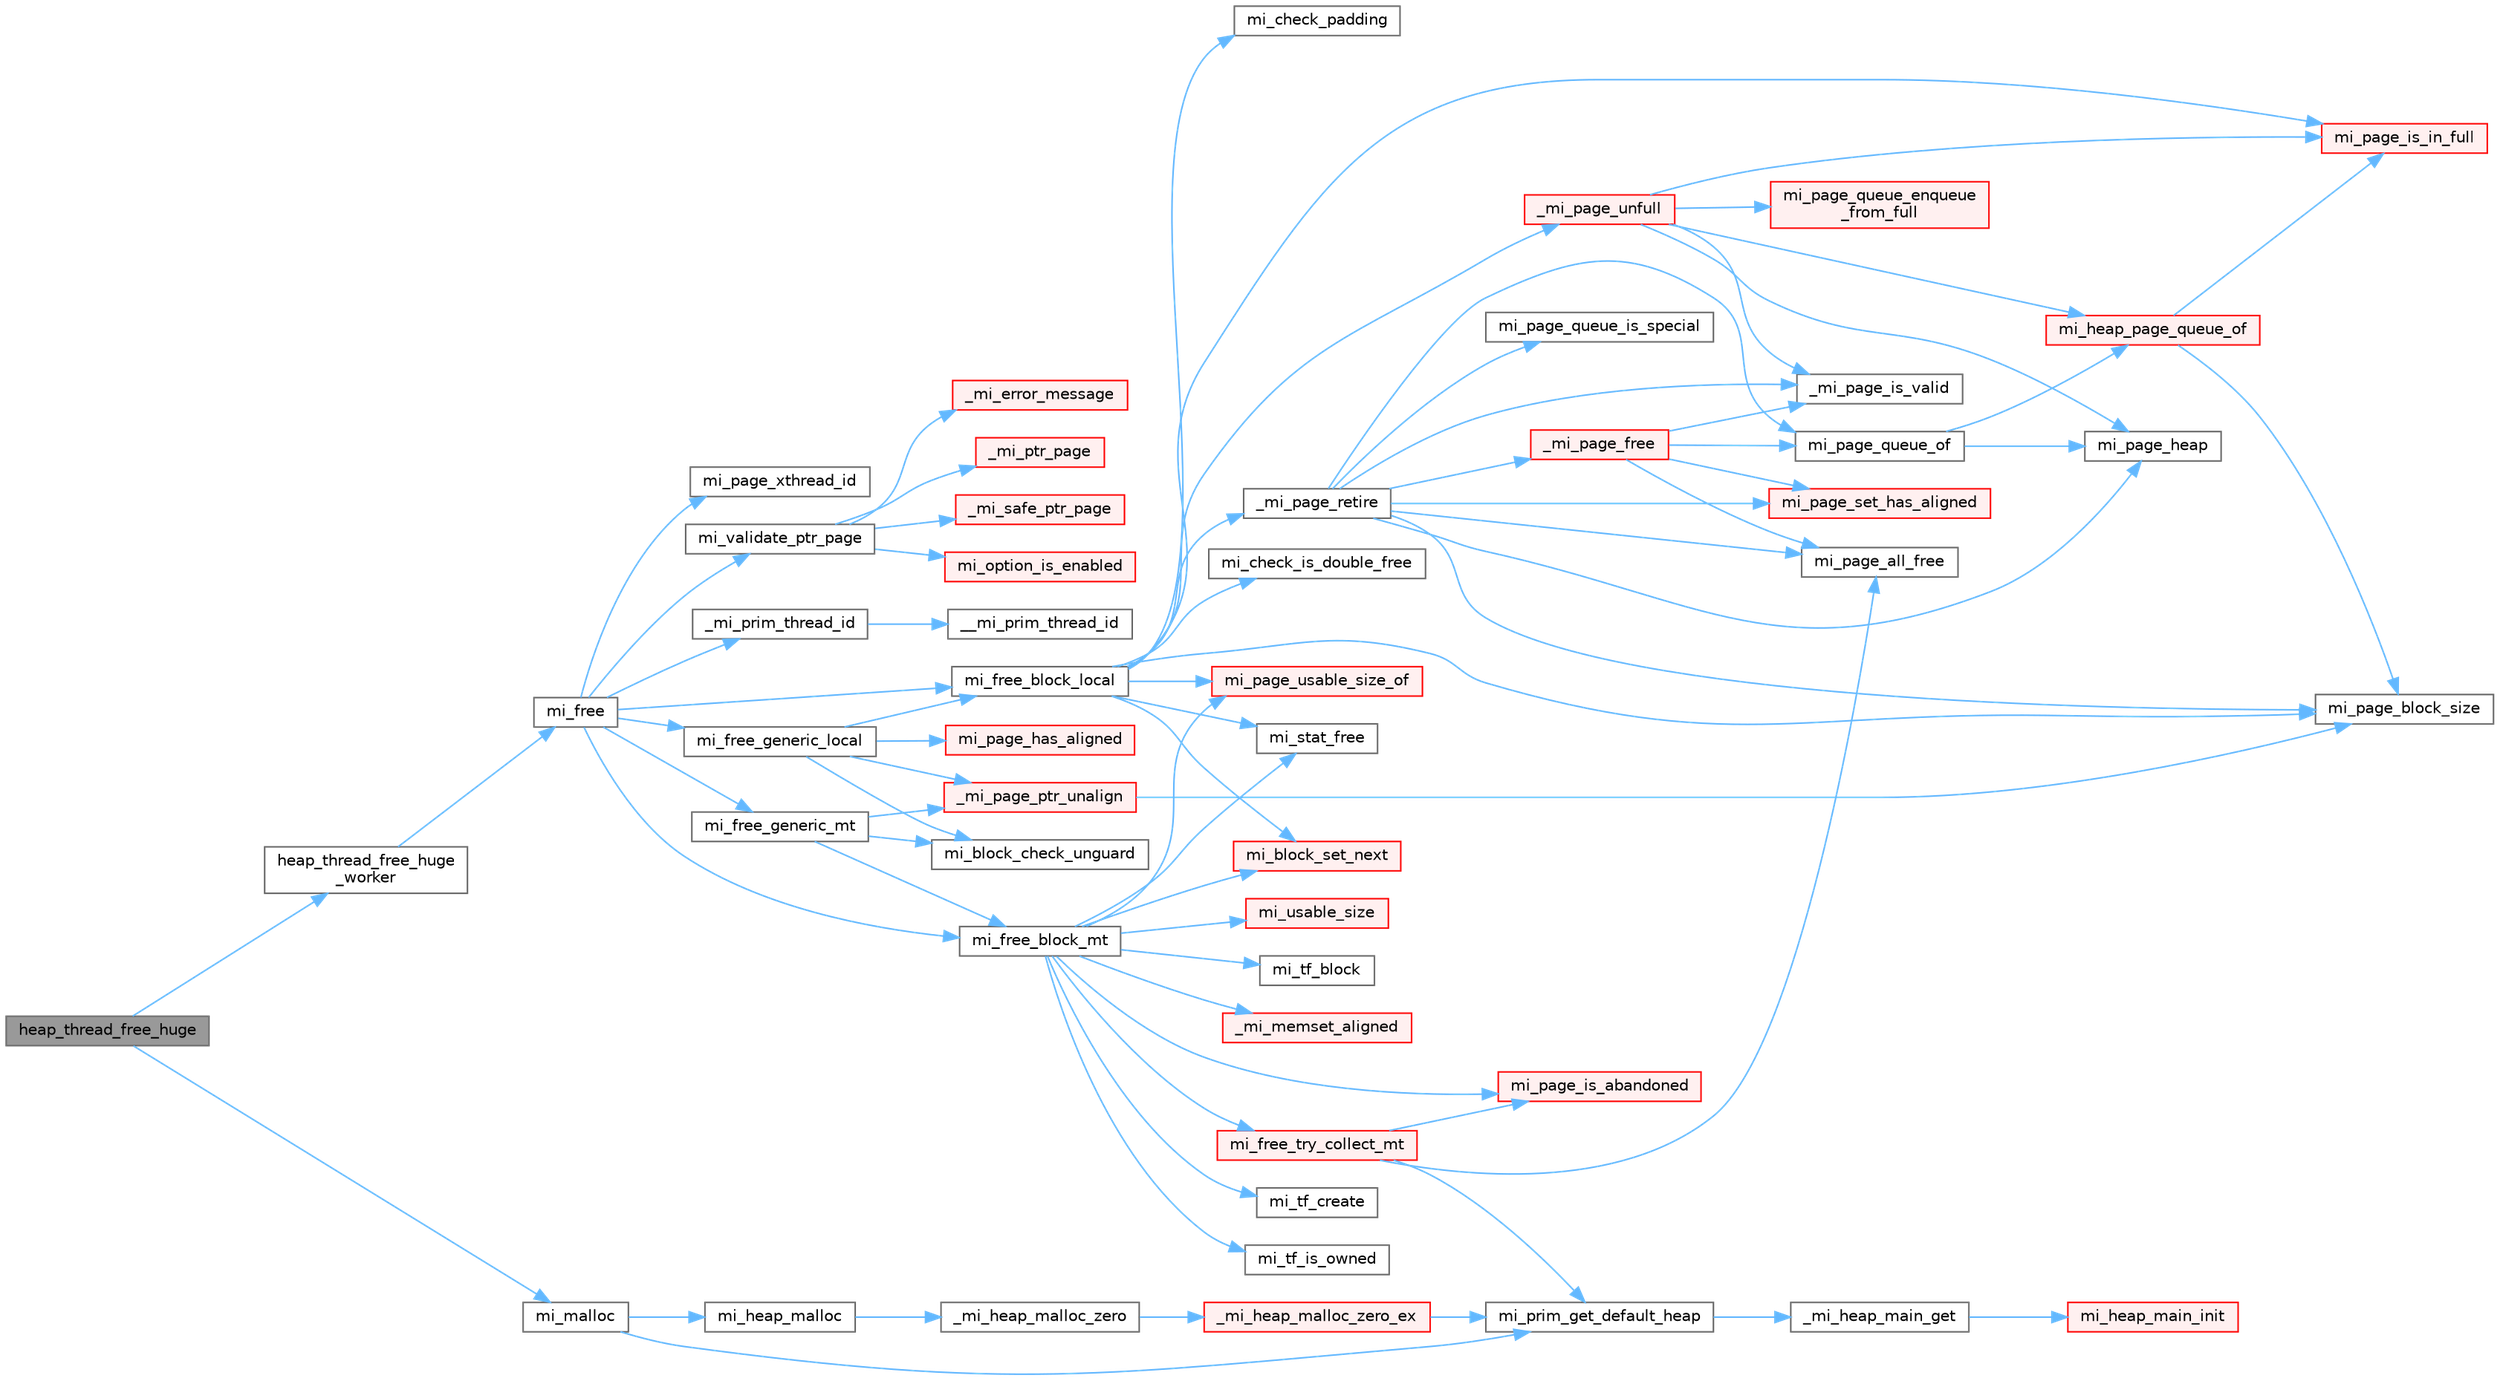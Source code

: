 digraph "heap_thread_free_huge"
{
 // LATEX_PDF_SIZE
  bgcolor="transparent";
  edge [fontname=Helvetica,fontsize=10,labelfontname=Helvetica,labelfontsize=10];
  node [fontname=Helvetica,fontsize=10,shape=box,height=0.2,width=0.4];
  rankdir="LR";
  Node1 [id="Node000001",label="heap_thread_free_huge",height=0.2,width=0.4,color="gray40", fillcolor="grey60", style="filled", fontcolor="black",tooltip=" "];
  Node1 -> Node2 [id="edge1_Node000001_Node000002",color="steelblue1",style="solid",tooltip=" "];
  Node2 [id="Node000002",label="heap_thread_free_huge\l_worker",height=0.2,width=0.4,color="grey40", fillcolor="white", style="filled",URL="$main-override_8cpp.html#a58e30568194ecbbedb0e6a610dc7cde5",tooltip=" "];
  Node2 -> Node3 [id="edge2_Node000002_Node000003",color="steelblue1",style="solid",tooltip=" "];
  Node3 [id="Node000003",label="mi_free",height=0.2,width=0.4,color="grey40", fillcolor="white", style="filled",URL="$group__malloc.html#gaf2c7b89c327d1f60f59e68b9ea644d95",tooltip=" "];
  Node3 -> Node4 [id="edge3_Node000003_Node000004",color="steelblue1",style="solid",tooltip=" "];
  Node4 [id="Node000004",label="_mi_prim_thread_id",height=0.2,width=0.4,color="grey40", fillcolor="white", style="filled",URL="$prim_8h.html#a3875c92cbb791d0a7c69bc1fd2df6804",tooltip=" "];
  Node4 -> Node5 [id="edge4_Node000004_Node000005",color="steelblue1",style="solid",tooltip=" "];
  Node5 [id="Node000005",label="__mi_prim_thread_id",height=0.2,width=0.4,color="grey40", fillcolor="white", style="filled",URL="$prim_8h.html#a42ea20cb0253ec21dff5f6770927df20",tooltip=" "];
  Node3 -> Node6 [id="edge5_Node000003_Node000006",color="steelblue1",style="solid",tooltip=" "];
  Node6 [id="Node000006",label="mi_free_block_local",height=0.2,width=0.4,color="grey40", fillcolor="white", style="filled",URL="$free_8c.html#a4ea336aeb08fb4786186f6087a751d3c",tooltip=" "];
  Node6 -> Node7 [id="edge6_Node000006_Node000007",color="steelblue1",style="solid",tooltip=" "];
  Node7 [id="Node000007",label="_mi_page_retire",height=0.2,width=0.4,color="grey40", fillcolor="white", style="filled",URL="$page_8c.html#a54b1e58a3b88604ea8dc4d9220f4c32c",tooltip=" "];
  Node7 -> Node8 [id="edge7_Node000007_Node000008",color="steelblue1",style="solid",tooltip=" "];
  Node8 [id="Node000008",label="_mi_page_free",height=0.2,width=0.4,color="red", fillcolor="#FFF0F0", style="filled",URL="$page_8c.html#a1c5c78a8becee842d5b9444a2ee67a3b",tooltip=" "];
  Node8 -> Node228 [id="edge8_Node000008_Node000228",color="steelblue1",style="solid",tooltip=" "];
  Node228 [id="Node000228",label="_mi_page_is_valid",height=0.2,width=0.4,color="grey40", fillcolor="white", style="filled",URL="$_e_a_s_t_l_2packages_2mimalloc_2include_2mimalloc_2internal_8h.html#af1d572618734511626662f9f7befb8e9",tooltip=" "];
  Node8 -> Node218 [id="edge9_Node000008_Node000218",color="steelblue1",style="solid",tooltip=" "];
  Node218 [id="Node000218",label="mi_page_all_free",height=0.2,width=0.4,color="grey40", fillcolor="white", style="filled",URL="$_e_a_s_t_l_2packages_2mimalloc_2include_2mimalloc_2internal_8h.html#adfd6d23350810ca36986ffbc5459c93d",tooltip=" "];
  Node8 -> Node234 [id="edge10_Node000008_Node000234",color="steelblue1",style="solid",tooltip=" "];
  Node234 [id="Node000234",label="mi_page_queue_of",height=0.2,width=0.4,color="grey40", fillcolor="white", style="filled",URL="$page-queue_8c.html#a59942bb22e34833289b85a5c70d81f97",tooltip=" "];
  Node234 -> Node235 [id="edge11_Node000234_Node000235",color="steelblue1",style="solid",tooltip=" "];
  Node235 [id="Node000235",label="mi_heap_page_queue_of",height=0.2,width=0.4,color="red", fillcolor="#FFF0F0", style="filled",URL="$page-queue_8c.html#aa50524f852ac833fcf366b583c9ebfaa",tooltip=" "];
  Node235 -> Node178 [id="edge12_Node000235_Node000178",color="steelblue1",style="solid",tooltip=" "];
  Node178 [id="Node000178",label="mi_page_block_size",height=0.2,width=0.4,color="grey40", fillcolor="white", style="filled",URL="$_e_a_s_t_l_2packages_2mimalloc_2include_2mimalloc_2internal_8h.html#a6134893990c1f09da2b40092ceecc780",tooltip=" "];
  Node235 -> Node232 [id="edge13_Node000235_Node000232",color="steelblue1",style="solid",tooltip=" "];
  Node232 [id="Node000232",label="mi_page_is_in_full",height=0.2,width=0.4,color="red", fillcolor="#FFF0F0", style="filled",URL="$_e_a_s_t_l_2packages_2mimalloc_2include_2mimalloc_2internal_8h.html#a250f4d0710309fb1cff782cd06644842",tooltip=" "];
  Node234 -> Node238 [id="edge14_Node000234_Node000238",color="steelblue1",style="solid",tooltip=" "];
  Node238 [id="Node000238",label="mi_page_heap",height=0.2,width=0.4,color="grey40", fillcolor="white", style="filled",URL="$_e_a_s_t_l_2packages_2mimalloc_2include_2mimalloc_2internal_8h.html#a35ba87308ac94f73791017e50d3ab4c7",tooltip=" "];
  Node8 -> Node243 [id="edge15_Node000008_Node000243",color="steelblue1",style="solid",tooltip=" "];
  Node243 [id="Node000243",label="mi_page_set_has_aligned",height=0.2,width=0.4,color="red", fillcolor="#FFF0F0", style="filled",URL="$_e_a_s_t_l_2packages_2mimalloc_2include_2mimalloc_2internal_8h.html#a41000a967469e2e727f5f8670c8d37e1",tooltip=" "];
  Node7 -> Node228 [id="edge16_Node000007_Node000228",color="steelblue1",style="solid",tooltip=" "];
  Node7 -> Node218 [id="edge17_Node000007_Node000218",color="steelblue1",style="solid",tooltip=" "];
  Node7 -> Node178 [id="edge18_Node000007_Node000178",color="steelblue1",style="solid",tooltip=" "];
  Node7 -> Node238 [id="edge19_Node000007_Node000238",color="steelblue1",style="solid",tooltip=" "];
  Node7 -> Node245 [id="edge20_Node000007_Node000245",color="steelblue1",style="solid",tooltip=" "];
  Node245 [id="Node000245",label="mi_page_queue_is_special",height=0.2,width=0.4,color="grey40", fillcolor="white", style="filled",URL="$page-queue_8c.html#aef6c208d531125d2a6d63e94020b8b89",tooltip=" "];
  Node7 -> Node234 [id="edge21_Node000007_Node000234",color="steelblue1",style="solid",tooltip=" "];
  Node7 -> Node243 [id="edge22_Node000007_Node000243",color="steelblue1",style="solid",tooltip=" "];
  Node6 -> Node246 [id="edge23_Node000006_Node000246",color="steelblue1",style="solid",tooltip=" "];
  Node246 [id="Node000246",label="_mi_page_unfull",height=0.2,width=0.4,color="red", fillcolor="#FFF0F0", style="filled",URL="$page_8c.html#a56fb2dd5b89d7848f041fc2f9ad189a0",tooltip=" "];
  Node246 -> Node228 [id="edge24_Node000246_Node000228",color="steelblue1",style="solid",tooltip=" "];
  Node246 -> Node235 [id="edge25_Node000246_Node000235",color="steelblue1",style="solid",tooltip=" "];
  Node246 -> Node238 [id="edge26_Node000246_Node000238",color="steelblue1",style="solid",tooltip=" "];
  Node246 -> Node232 [id="edge27_Node000246_Node000232",color="steelblue1",style="solid",tooltip=" "];
  Node246 -> Node247 [id="edge28_Node000246_Node000247",color="steelblue1",style="solid",tooltip=" "];
  Node247 [id="Node000247",label="mi_page_queue_enqueue\l_from_full",height=0.2,width=0.4,color="red", fillcolor="#FFF0F0", style="filled",URL="$page-queue_8c.html#aa4057c2fc6d8f9e1d6bb30ebbc3123aa",tooltip=" "];
  Node6 -> Node249 [id="edge29_Node000006_Node000249",color="steelblue1",style="solid",tooltip=" "];
  Node249 [id="Node000249",label="mi_block_set_next",height=0.2,width=0.4,color="red", fillcolor="#FFF0F0", style="filled",URL="$_e_a_s_t_l_2packages_2mimalloc_2include_2mimalloc_2internal_8h.html#ac7b440a922454c163ed1139aac9b946d",tooltip=" "];
  Node6 -> Node253 [id="edge30_Node000006_Node000253",color="steelblue1",style="solid",tooltip=" "];
  Node253 [id="Node000253",label="mi_check_is_double_free",height=0.2,width=0.4,color="grey40", fillcolor="white", style="filled",URL="$free_8c.html#ad23f1572e5f6b82c4c59a43fb9f0595d",tooltip=" "];
  Node6 -> Node254 [id="edge31_Node000006_Node000254",color="steelblue1",style="solid",tooltip=" "];
  Node254 [id="Node000254",label="mi_check_padding",height=0.2,width=0.4,color="grey40", fillcolor="white", style="filled",URL="$free_8c.html#a607d73b1962b5676b5fb0a58d0eda6d8",tooltip=" "];
  Node6 -> Node178 [id="edge32_Node000006_Node000178",color="steelblue1",style="solid",tooltip=" "];
  Node6 -> Node232 [id="edge33_Node000006_Node000232",color="steelblue1",style="solid",tooltip=" "];
  Node6 -> Node255 [id="edge34_Node000006_Node000255",color="steelblue1",style="solid",tooltip=" "];
  Node255 [id="Node000255",label="mi_page_usable_size_of",height=0.2,width=0.4,color="red", fillcolor="#FFF0F0", style="filled",URL="$free_8c.html#a26335e66b160c5319806a2e33f7b70e7",tooltip=" "];
  Node6 -> Node257 [id="edge35_Node000006_Node000257",color="steelblue1",style="solid",tooltip=" "];
  Node257 [id="Node000257",label="mi_stat_free",height=0.2,width=0.4,color="grey40", fillcolor="white", style="filled",URL="$free_8c.html#a559045bfe8e993e8ee3e7aef40cf1e35",tooltip=" "];
  Node3 -> Node258 [id="edge36_Node000003_Node000258",color="steelblue1",style="solid",tooltip=" "];
  Node258 [id="Node000258",label="mi_free_block_mt",height=0.2,width=0.4,color="grey40", fillcolor="white", style="filled",URL="$free_8c.html#af5ffcf95b8bfc34e499ae3b203e72475",tooltip=" "];
  Node258 -> Node141 [id="edge37_Node000258_Node000141",color="steelblue1",style="solid",tooltip=" "];
  Node141 [id="Node000141",label="_mi_memset_aligned",height=0.2,width=0.4,color="red", fillcolor="#FFF0F0", style="filled",URL="$_e_a_s_t_l_2packages_2mimalloc_2include_2mimalloc_2internal_8h.html#a770dbf90c89e7e7761f2f99c0fc28115",tooltip=" "];
  Node258 -> Node249 [id="edge38_Node000258_Node000249",color="steelblue1",style="solid",tooltip=" "];
  Node258 -> Node259 [id="edge39_Node000258_Node000259",color="steelblue1",style="solid",tooltip=" "];
  Node259 [id="Node000259",label="mi_free_try_collect_mt",height=0.2,width=0.4,color="red", fillcolor="#FFF0F0", style="filled",URL="$free_8c.html#a95d8dc8cc63abfde145fac55e9353d24",tooltip=" "];
  Node259 -> Node218 [id="edge40_Node000259_Node000218",color="steelblue1",style="solid",tooltip=" "];
  Node259 -> Node222 [id="edge41_Node000259_Node000222",color="steelblue1",style="solid",tooltip=" "];
  Node222 [id="Node000222",label="mi_page_is_abandoned",height=0.2,width=0.4,color="red", fillcolor="#FFF0F0", style="filled",URL="$_e_a_s_t_l_2packages_2mimalloc_2include_2mimalloc_2internal_8h.html#aa75f964d916bd58a37861b88491c51fb",tooltip=" "];
  Node259 -> Node268 [id="edge42_Node000259_Node000268",color="steelblue1",style="solid",tooltip=" "];
  Node268 [id="Node000268",label="mi_prim_get_default_heap",height=0.2,width=0.4,color="grey40", fillcolor="white", style="filled",URL="$prim_8h.html#a986e62564728229db3ccecbd6e97fd98",tooltip=" "];
  Node268 -> Node269 [id="edge43_Node000268_Node000269",color="steelblue1",style="solid",tooltip=" "];
  Node269 [id="Node000269",label="_mi_heap_main_get",height=0.2,width=0.4,color="grey40", fillcolor="white", style="filled",URL="$_e_a_s_t_l_2packages_2mimalloc_2src_2init_8c.html#a1feeb4148fb048caf23361152895a55c",tooltip=" "];
  Node269 -> Node270 [id="edge44_Node000269_Node000270",color="steelblue1",style="solid",tooltip=" "];
  Node270 [id="Node000270",label="mi_heap_main_init",height=0.2,width=0.4,color="red", fillcolor="#FFF0F0", style="filled",URL="$_e_a_s_t_l_2packages_2mimalloc_2src_2init_8c.html#a5d8b12ae7942ecf3eb4e8ffd313a263a",tooltip=" "];
  Node258 -> Node222 [id="edge45_Node000258_Node000222",color="steelblue1",style="solid",tooltip=" "];
  Node258 -> Node255 [id="edge46_Node000258_Node000255",color="steelblue1",style="solid",tooltip=" "];
  Node258 -> Node257 [id="edge47_Node000258_Node000257",color="steelblue1",style="solid",tooltip=" "];
  Node258 -> Node308 [id="edge48_Node000258_Node000308",color="steelblue1",style="solid",tooltip=" "];
  Node308 [id="Node000308",label="mi_tf_block",height=0.2,width=0.4,color="grey40", fillcolor="white", style="filled",URL="$_e_a_s_t_l_2packages_2mimalloc_2include_2mimalloc_2internal_8h.html#a68f9b45db9fe19930366d0e473bdf791",tooltip=" "];
  Node258 -> Node309 [id="edge49_Node000258_Node000309",color="steelblue1",style="solid",tooltip=" "];
  Node309 [id="Node000309",label="mi_tf_create",height=0.2,width=0.4,color="grey40", fillcolor="white", style="filled",URL="$_e_a_s_t_l_2packages_2mimalloc_2include_2mimalloc_2internal_8h.html#ae5ecd5e45278bd147fbe6720cba0f323",tooltip=" "];
  Node258 -> Node227 [id="edge50_Node000258_Node000227",color="steelblue1",style="solid",tooltip=" "];
  Node227 [id="Node000227",label="mi_tf_is_owned",height=0.2,width=0.4,color="grey40", fillcolor="white", style="filled",URL="$_e_a_s_t_l_2packages_2mimalloc_2include_2mimalloc_2internal_8h.html#aa501cc20d36064923e3d70c4a08879c4",tooltip=" "];
  Node258 -> Node321 [id="edge51_Node000258_Node000321",color="steelblue1",style="solid",tooltip=" "];
  Node321 [id="Node000321",label="mi_usable_size",height=0.2,width=0.4,color="red", fillcolor="#FFF0F0", style="filled",URL="$free_8c.html#ad4efa3dd9163181d18af0361e45dac86",tooltip=" "];
  Node3 -> Node327 [id="edge52_Node000003_Node000327",color="steelblue1",style="solid",tooltip=" "];
  Node327 [id="Node000327",label="mi_free_generic_local",height=0.2,width=0.4,color="grey40", fillcolor="white", style="filled",URL="$free_8c.html#a2e61936ec89160d051a72f0d1f95424f",tooltip=" "];
  Node327 -> Node325 [id="edge53_Node000327_Node000325",color="steelblue1",style="solid",tooltip=" "];
  Node325 [id="Node000325",label="_mi_page_ptr_unalign",height=0.2,width=0.4,color="red", fillcolor="#FFF0F0", style="filled",URL="$free_8c.html#a02c896f799e571b628b2d7747ca9f771",tooltip=" "];
  Node325 -> Node178 [id="edge54_Node000325_Node000178",color="steelblue1",style="solid",tooltip=" "];
  Node327 -> Node328 [id="edge55_Node000327_Node000328",color="steelblue1",style="solid",tooltip=" "];
  Node328 [id="Node000328",label="mi_block_check_unguard",height=0.2,width=0.4,color="grey40", fillcolor="white", style="filled",URL="$free_8c.html#a9faffbac5f73a12ca8d2567027a1c43a",tooltip=" "];
  Node327 -> Node6 [id="edge56_Node000327_Node000006",color="steelblue1",style="solid",tooltip=" "];
  Node327 -> Node323 [id="edge57_Node000327_Node000323",color="steelblue1",style="solid",tooltip=" "];
  Node323 [id="Node000323",label="mi_page_has_aligned",height=0.2,width=0.4,color="red", fillcolor="#FFF0F0", style="filled",URL="$_e_a_s_t_l_2packages_2mimalloc_2include_2mimalloc_2internal_8h.html#ae0b5641b1e2fabf59c84685e08520852",tooltip=" "];
  Node3 -> Node329 [id="edge58_Node000003_Node000329",color="steelblue1",style="solid",tooltip=" "];
  Node329 [id="Node000329",label="mi_free_generic_mt",height=0.2,width=0.4,color="grey40", fillcolor="white", style="filled",URL="$free_8c.html#acc3316883c1cf74f78cb41e5d1b46ced",tooltip=" "];
  Node329 -> Node325 [id="edge59_Node000329_Node000325",color="steelblue1",style="solid",tooltip=" "];
  Node329 -> Node328 [id="edge60_Node000329_Node000328",color="steelblue1",style="solid",tooltip=" "];
  Node329 -> Node258 [id="edge61_Node000329_Node000258",color="steelblue1",style="solid",tooltip=" "];
  Node3 -> Node224 [id="edge62_Node000003_Node000224",color="steelblue1",style="solid",tooltip=" "];
  Node224 [id="Node000224",label="mi_page_xthread_id",height=0.2,width=0.4,color="grey40", fillcolor="white", style="filled",URL="$_e_a_s_t_l_2packages_2mimalloc_2include_2mimalloc_2internal_8h.html#af15a53be4fb9aa00af3c25632b1b1dac",tooltip=" "];
  Node3 -> Node326 [id="edge63_Node000003_Node000326",color="steelblue1",style="solid",tooltip=" "];
  Node326 [id="Node000326",label="mi_validate_ptr_page",height=0.2,width=0.4,color="grey40", fillcolor="white", style="filled",URL="$free_8c.html#a3c325fa47ff6342dca1b913607844b93",tooltip=" "];
  Node326 -> Node137 [id="edge64_Node000326_Node000137",color="steelblue1",style="solid",tooltip=" "];
  Node137 [id="Node000137",label="_mi_error_message",height=0.2,width=0.4,color="red", fillcolor="#FFF0F0", style="filled",URL="$options_8c.html#a2bebc073bcaac71658e57bb260c2e426",tooltip=" "];
  Node326 -> Node211 [id="edge65_Node000326_Node000211",color="steelblue1",style="solid",tooltip=" "];
  Node211 [id="Node000211",label="_mi_ptr_page",height=0.2,width=0.4,color="red", fillcolor="#FFF0F0", style="filled",URL="$_e_a_s_t_l_2packages_2mimalloc_2include_2mimalloc_2internal_8h.html#acd84a462a2045538d19ecc56e6cc29f6",tooltip=" "];
  Node326 -> Node215 [id="edge66_Node000326_Node000215",color="steelblue1",style="solid",tooltip=" "];
  Node215 [id="Node000215",label="_mi_safe_ptr_page",height=0.2,width=0.4,color="red", fillcolor="#FFF0F0", style="filled",URL="$page-map_8c.html#aa93d85305e51471aa1951ab818628a63",tooltip=" "];
  Node326 -> Node30 [id="edge67_Node000326_Node000030",color="steelblue1",style="solid",tooltip=" "];
  Node30 [id="Node000030",label="mi_option_is_enabled",height=0.2,width=0.4,color="red", fillcolor="#FFF0F0", style="filled",URL="$group__options.html#ga459ad98f18b3fc9275474807fe0ca188",tooltip=" "];
  Node1 -> Node330 [id="edge68_Node000001_Node000330",color="steelblue1",style="solid",tooltip=" "];
  Node330 [id="Node000330",label="mi_malloc",height=0.2,width=0.4,color="grey40", fillcolor="white", style="filled",URL="$group__malloc.html#gae1dd97b542420c87ae085e822b1229e8",tooltip=" "];
  Node330 -> Node331 [id="edge69_Node000330_Node000331",color="steelblue1",style="solid",tooltip=" "];
  Node331 [id="Node000331",label="mi_heap_malloc",height=0.2,width=0.4,color="grey40", fillcolor="white", style="filled",URL="$group__heap.html#gab374e206c7034e0d899fb934e4f4a863",tooltip=" "];
  Node331 -> Node332 [id="edge70_Node000331_Node000332",color="steelblue1",style="solid",tooltip=" "];
  Node332 [id="Node000332",label="_mi_heap_malloc_zero",height=0.2,width=0.4,color="grey40", fillcolor="white", style="filled",URL="$alloc_8c.html#a4f6dd9bc8d4e47e98566ee77883d703e",tooltip=" "];
  Node332 -> Node333 [id="edge71_Node000332_Node000333",color="steelblue1",style="solid",tooltip=" "];
  Node333 [id="Node000333",label="_mi_heap_malloc_zero_ex",height=0.2,width=0.4,color="red", fillcolor="#FFF0F0", style="filled",URL="$alloc_8c.html#a834d11c48c89145e6844b786afa5b7f1",tooltip=" "];
  Node333 -> Node268 [id="edge72_Node000333_Node000268",color="steelblue1",style="solid",tooltip=" "];
  Node330 -> Node268 [id="edge73_Node000330_Node000268",color="steelblue1",style="solid",tooltip=" "];
}
